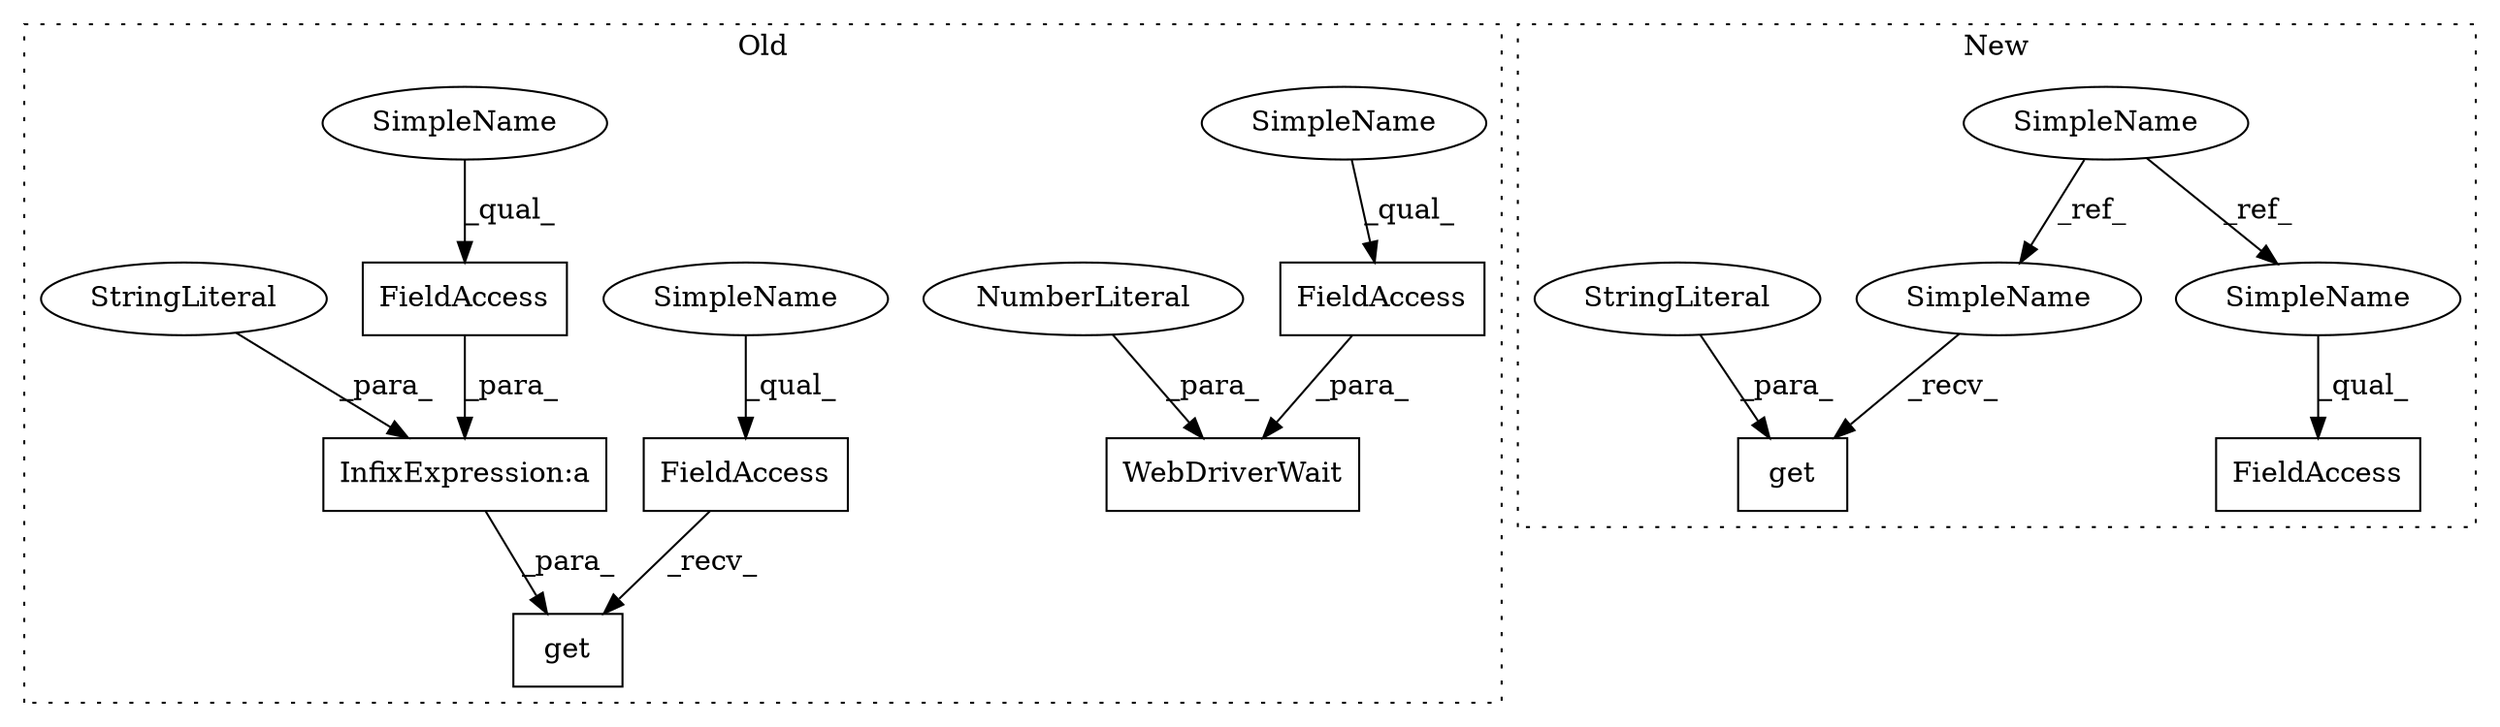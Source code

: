 digraph G {
subgraph cluster0 {
1 [label="WebDriverWait" a="32" s="17011,17040" l="14,1" shape="box"];
3 [label="NumberLiteral" a="34" s="17039" l="1" shape="ellipse"];
4 [label="FieldAccess" a="22" s="17025" l="13" shape="box"];
7 [label="FieldAccess" a="22" s="16765" l="20" shape="box"];
8 [label="InfixExpression:a" a="27" s="16785" l="3" shape="box"];
9 [label="FieldAccess" a="22" s="16747" l="13" shape="box"];
10 [label="get" a="32" s="16761,16803" l="4,1" shape="box"];
11 [label="StringLiteral" a="45" s="16788" l="15" shape="ellipse"];
15 [label="SimpleName" a="42" s="16747" l="4" shape="ellipse"];
16 [label="SimpleName" a="42" s="17025" l="4" shape="ellipse"];
17 [label="SimpleName" a="42" s="16765" l="4" shape="ellipse"];
label = "Old";
style="dotted";
}
subgraph cluster1 {
2 [label="get" a="32" s="16675,16694" l="4,1" shape="box"];
5 [label="SimpleName" a="42" s="16578" l="4" shape="ellipse"];
6 [label="FieldAccess" a="22" s="17201" l="9" shape="box"];
12 [label="StringLiteral" a="45" s="16679" l="15" shape="ellipse"];
13 [label="SimpleName" a="42" s="16670" l="4" shape="ellipse"];
14 [label="SimpleName" a="42" s="17201" l="4" shape="ellipse"];
label = "New";
style="dotted";
}
3 -> 1 [label="_para_"];
4 -> 1 [label="_para_"];
5 -> 13 [label="_ref_"];
5 -> 14 [label="_ref_"];
7 -> 8 [label="_para_"];
8 -> 10 [label="_para_"];
9 -> 10 [label="_recv_"];
11 -> 8 [label="_para_"];
12 -> 2 [label="_para_"];
13 -> 2 [label="_recv_"];
14 -> 6 [label="_qual_"];
15 -> 9 [label="_qual_"];
16 -> 4 [label="_qual_"];
17 -> 7 [label="_qual_"];
}